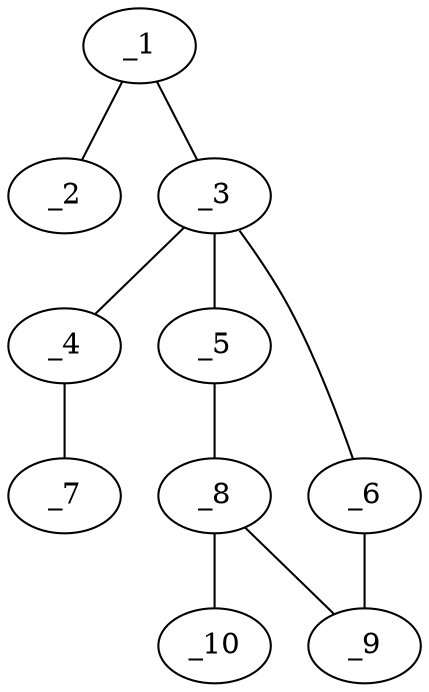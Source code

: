 graph molid57696 {
	_1	 [charge=0,
		chem=1,
		symbol="C  ",
		x="2.9945",
		y="1.5784"];
	_2	 [charge=0,
		chem=2,
		symbol="O  ",
		x=2,
		y="1.4739"];
	_1 -- _2	 [valence=1];
	_3	 [charge=0,
		chem=1,
		symbol="C  ",
		x="3.5823",
		y="0.7694"];
	_1 -- _3	 [valence=1];
	_4	 [charge=0,
		chem=1,
		symbol="C  ",
		x="4.1701",
		y="1.5784"];
	_3 -- _4	 [valence=1];
	_5	 [charge=0,
		chem=4,
		symbol="N  ",
		x="2.7733",
		y="0.1816"];
	_3 -- _5	 [valence=1];
	_6	 [charge=0,
		chem=1,
		symbol="C  ",
		x="4.3913",
		y="0.1816"];
	_3 -- _6	 [valence=1];
	_7	 [charge=0,
		chem=2,
		symbol="O  ",
		x="5.1646",
		y="1.4739"];
	_4 -- _7	 [valence=1];
	_8	 [charge=0,
		chem=1,
		symbol="C  ",
		x="3.0823",
		y="-0.7694"];
	_5 -- _8	 [valence=1];
	_9	 [charge=0,
		chem=2,
		symbol="O  ",
		x="4.0823",
		y="-0.7694"];
	_6 -- _9	 [valence=1];
	_8 -- _9	 [valence=1];
	_10	 [charge=0,
		chem=2,
		symbol="O  ",
		x="2.4945",
		y="-1.5784"];
	_8 -- _10	 [valence=2];
}
